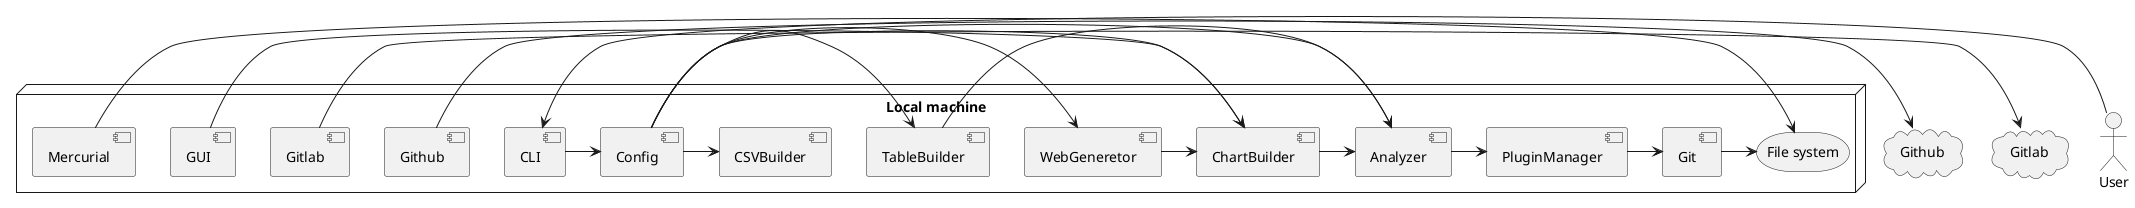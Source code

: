 @startuml


cloud Github as githubapi
cloud Gitlab as gitlabapi
actor User as user

node "Local machine" {
  component Analyzer as analyzer
  component ChartBuilder as chartbuilder
  component CLI as cli
  component Config as config
  component Git as git
  component Github as github
  component Gitlab as gitlab
  component GUI as gui
  component Mercurial as hq
  component PluginManager as pluginmanager
  component WebGeneretor as webgen
  component TableBuilder as tablebuilder
  component CSVBuilder as csvbuilder
  storage "File system" as fs
}

cli -> config

config -> webgen
config -> chartbuilder
config -> analyzer
config -> tablebuilder
config -> csvbuilder

tablebuilder -> analyzer
analyzer -> pluginmanager

pluginmanager -> git

chartbuilder -> analyzer



git -> fs

github -> githubapi
gitlab -> gitlabapi

gui -> chartbuilder

hq -> fs

webgen -> chartbuilder

user -> cli
@enduml
